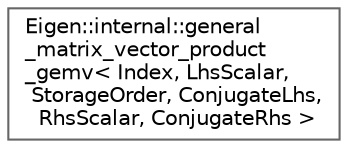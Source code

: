digraph "类继承关系图"
{
 // LATEX_PDF_SIZE
  bgcolor="transparent";
  edge [fontname=Helvetica,fontsize=10,labelfontname=Helvetica,labelfontsize=10];
  node [fontname=Helvetica,fontsize=10,shape=box,height=0.2,width=0.4];
  rankdir="LR";
  Node0 [id="Node000000",label="Eigen::internal::general\l_matrix_vector_product\l_gemv\< Index, LhsScalar,\l StorageOrder, ConjugateLhs,\l RhsScalar, ConjugateRhs \>",height=0.2,width=0.4,color="grey40", fillcolor="white", style="filled",URL="$struct_eigen_1_1internal_1_1general__matrix__vector__product__gemv.html",tooltip=" "];
}
